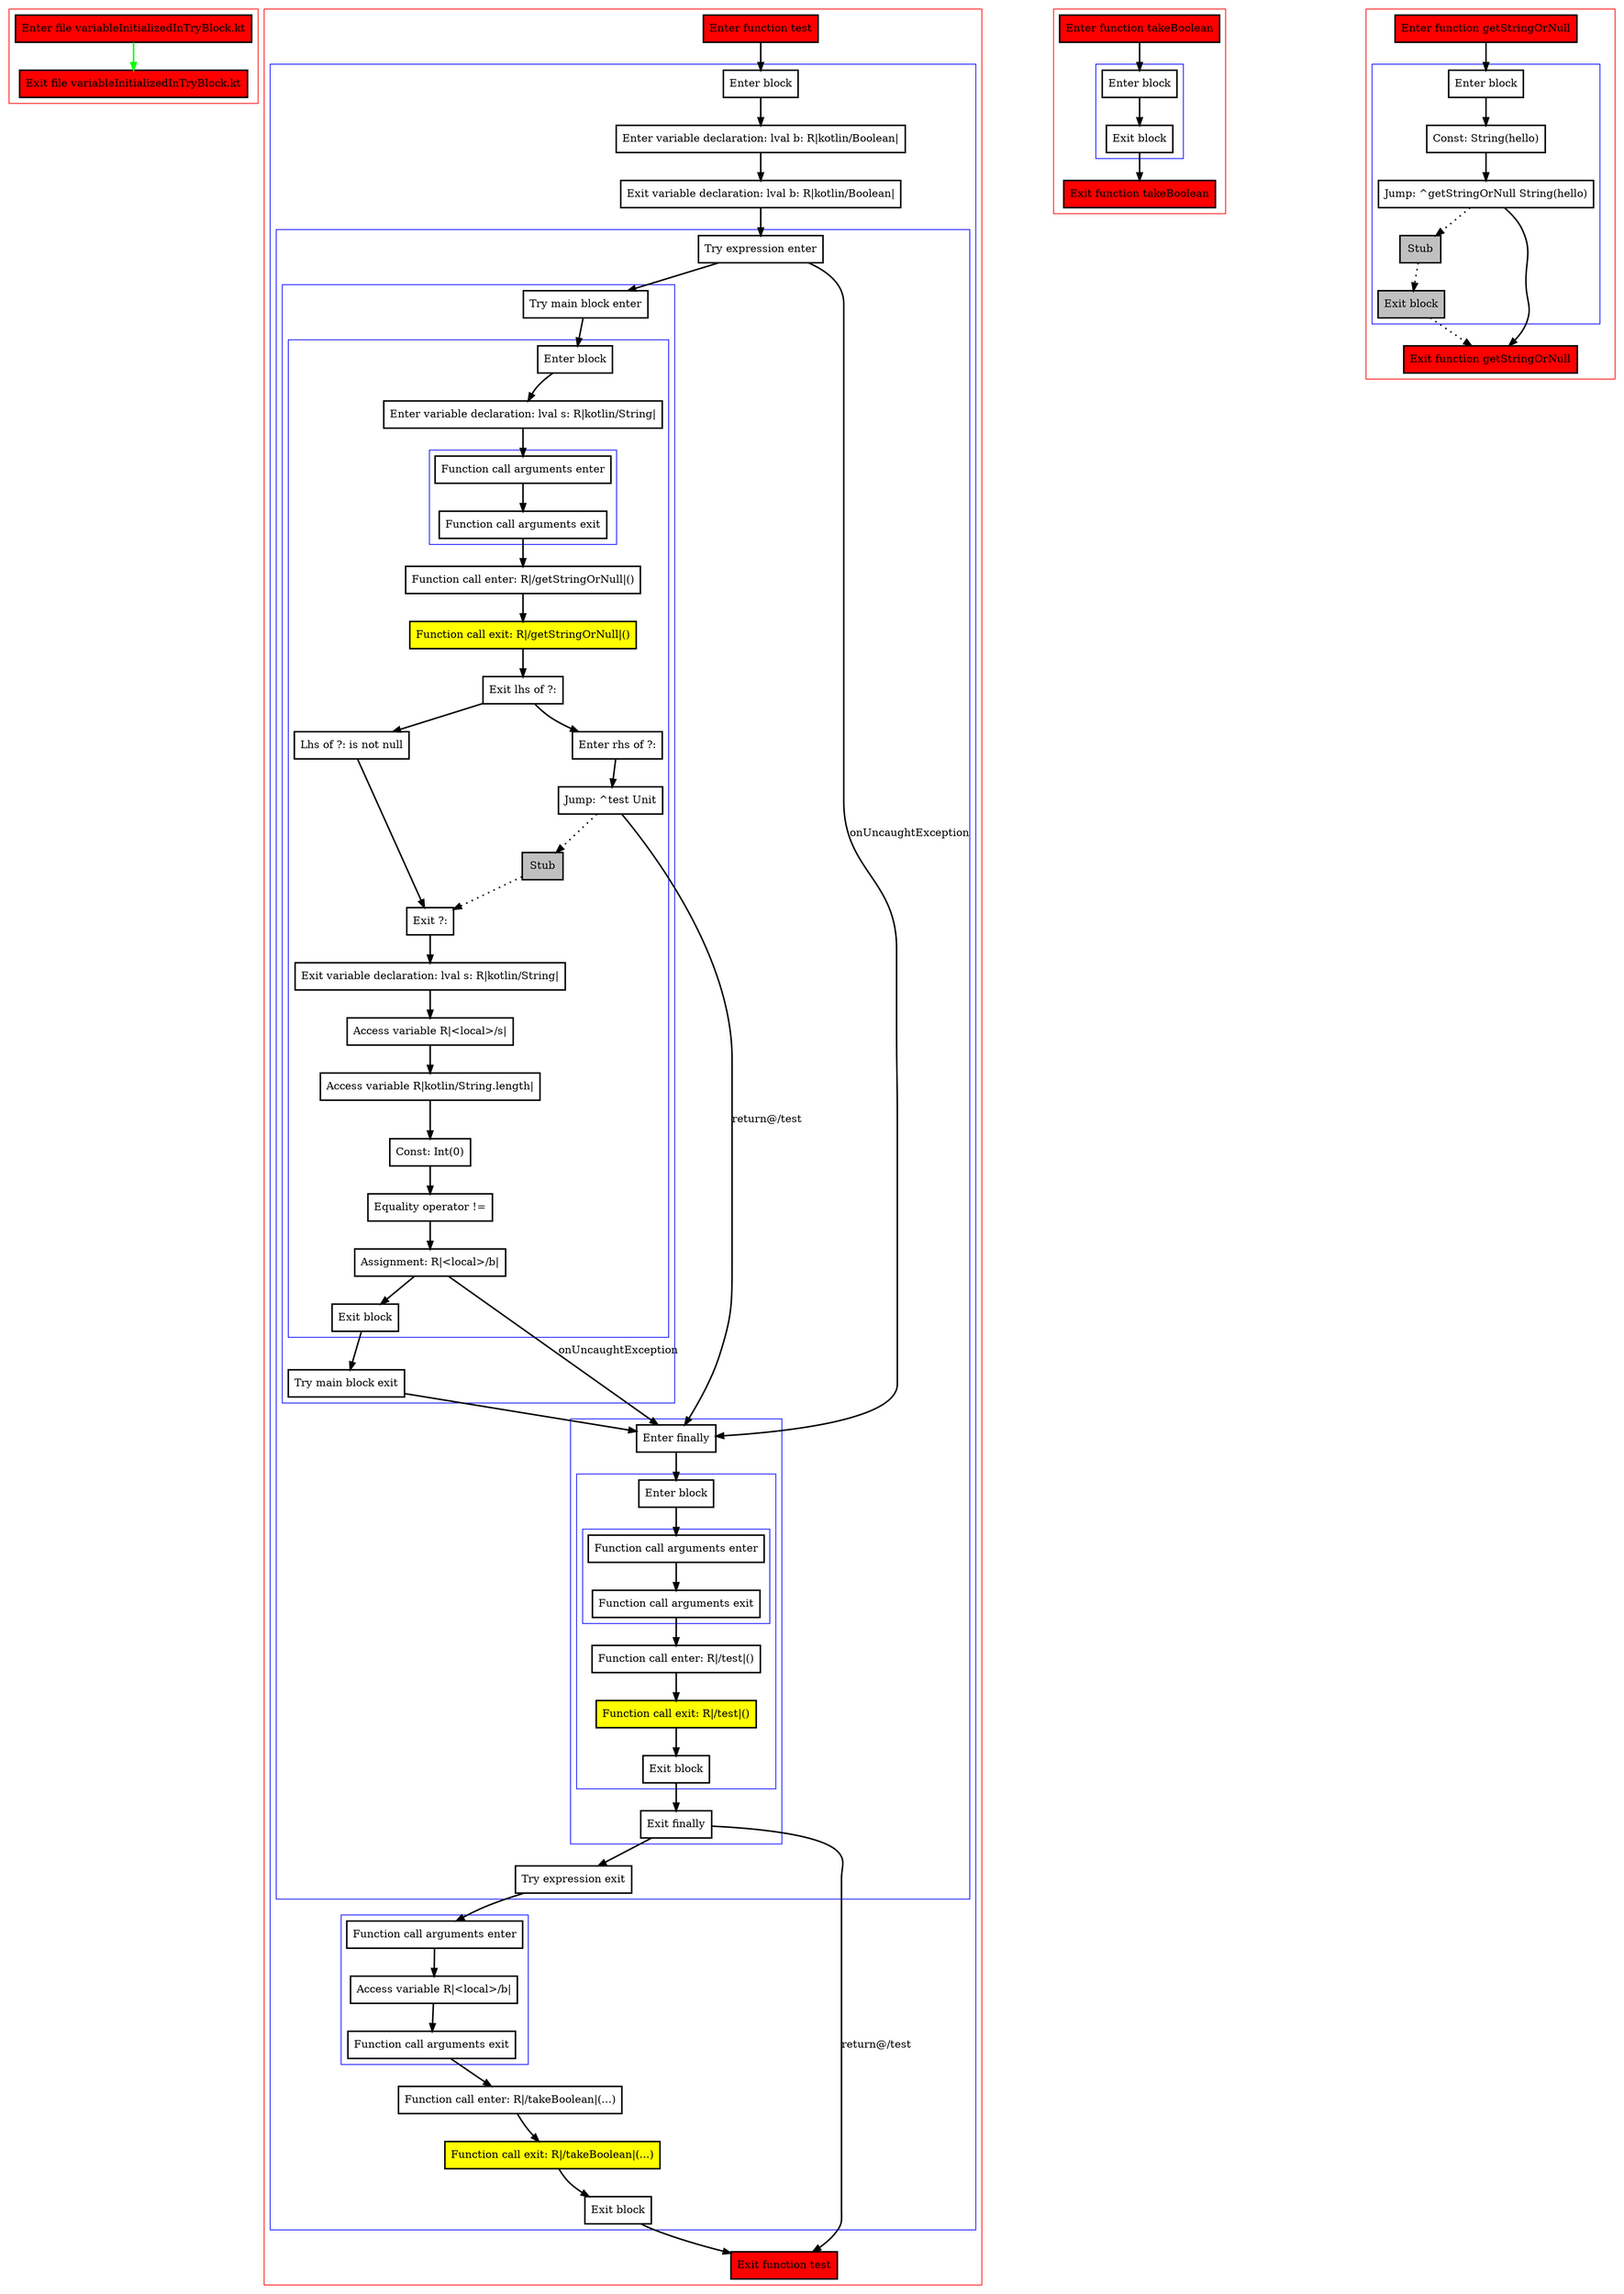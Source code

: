 digraph variableInitializedInTryBlock_kt {
    graph [nodesep=3]
    node [shape=box penwidth=2]
    edge [penwidth=2]

    subgraph cluster_0 {
        color=red
        0 [label="Enter file variableInitializedInTryBlock.kt" style="filled" fillcolor=red];
        1 [label="Exit file variableInitializedInTryBlock.kt" style="filled" fillcolor=red];
    }
    0 -> {1} [color=green];

    subgraph cluster_1 {
        color=red
        2 [label="Enter function test" style="filled" fillcolor=red];
        subgraph cluster_2 {
            color=blue
            3 [label="Enter block"];
            4 [label="Enter variable declaration: lval b: R|kotlin/Boolean|"];
            5 [label="Exit variable declaration: lval b: R|kotlin/Boolean|"];
            subgraph cluster_3 {
                color=blue
                6 [label="Try expression enter"];
                subgraph cluster_4 {
                    color=blue
                    7 [label="Try main block enter"];
                    subgraph cluster_5 {
                        color=blue
                        8 [label="Enter block"];
                        9 [label="Enter variable declaration: lval s: R|kotlin/String|"];
                        subgraph cluster_6 {
                            color=blue
                            10 [label="Function call arguments enter"];
                            11 [label="Function call arguments exit"];
                        }
                        12 [label="Function call enter: R|/getStringOrNull|()"];
                        13 [label="Function call exit: R|/getStringOrNull|()" style="filled" fillcolor=yellow];
                        14 [label="Exit lhs of ?:"];
                        15 [label="Enter rhs of ?:"];
                        16 [label="Jump: ^test Unit"];
                        17 [label="Stub" style="filled" fillcolor=gray];
                        18 [label="Lhs of ?: is not null"];
                        19 [label="Exit ?:"];
                        20 [label="Exit variable declaration: lval s: R|kotlin/String|"];
                        21 [label="Access variable R|<local>/s|"];
                        22 [label="Access variable R|kotlin/String.length|"];
                        23 [label="Const: Int(0)"];
                        24 [label="Equality operator !="];
                        25 [label="Assignment: R|<local>/b|"];
                        26 [label="Exit block"];
                    }
                    27 [label="Try main block exit"];
                }
                subgraph cluster_7 {
                    color=blue
                    28 [label="Enter finally"];
                    subgraph cluster_8 {
                        color=blue
                        29 [label="Enter block"];
                        subgraph cluster_9 {
                            color=blue
                            30 [label="Function call arguments enter"];
                            31 [label="Function call arguments exit"];
                        }
                        32 [label="Function call enter: R|/test|()"];
                        33 [label="Function call exit: R|/test|()" style="filled" fillcolor=yellow];
                        34 [label="Exit block"];
                    }
                    35 [label="Exit finally"];
                }
                36 [label="Try expression exit"];
            }
            subgraph cluster_10 {
                color=blue
                37 [label="Function call arguments enter"];
                38 [label="Access variable R|<local>/b|"];
                39 [label="Function call arguments exit"];
            }
            40 [label="Function call enter: R|/takeBoolean|(...)"];
            41 [label="Function call exit: R|/takeBoolean|(...)" style="filled" fillcolor=yellow];
            42 [label="Exit block"];
        }
        43 [label="Exit function test" style="filled" fillcolor=red];
    }
    2 -> {3};
    3 -> {4};
    4 -> {5};
    5 -> {6};
    6 -> {7};
    6 -> {28} [label="onUncaughtException"];
    7 -> {8};
    8 -> {9};
    9 -> {10};
    10 -> {11};
    11 -> {12};
    12 -> {13};
    13 -> {14};
    14 -> {15 18};
    15 -> {16};
    16 -> {28} [label="return@/test"];
    16 -> {17} [style=dotted];
    17 -> {19} [style=dotted];
    18 -> {19};
    19 -> {20};
    20 -> {21};
    21 -> {22};
    22 -> {23};
    23 -> {24};
    24 -> {25};
    25 -> {26};
    25 -> {28} [label="onUncaughtException"];
    26 -> {27};
    27 -> {28};
    28 -> {29};
    29 -> {30};
    30 -> {31};
    31 -> {32};
    32 -> {33};
    33 -> {34};
    34 -> {35};
    35 -> {36};
    35 -> {43} [label="return@/test"];
    36 -> {37};
    37 -> {38};
    38 -> {39};
    39 -> {40};
    40 -> {41};
    41 -> {42};
    42 -> {43};

    subgraph cluster_11 {
        color=red
        44 [label="Enter function takeBoolean" style="filled" fillcolor=red];
        subgraph cluster_12 {
            color=blue
            45 [label="Enter block"];
            46 [label="Exit block"];
        }
        47 [label="Exit function takeBoolean" style="filled" fillcolor=red];
    }
    44 -> {45};
    45 -> {46};
    46 -> {47};

    subgraph cluster_13 {
        color=red
        48 [label="Enter function getStringOrNull" style="filled" fillcolor=red];
        subgraph cluster_14 {
            color=blue
            49 [label="Enter block"];
            50 [label="Const: String(hello)"];
            51 [label="Jump: ^getStringOrNull String(hello)"];
            52 [label="Stub" style="filled" fillcolor=gray];
            53 [label="Exit block" style="filled" fillcolor=gray];
        }
        54 [label="Exit function getStringOrNull" style="filled" fillcolor=red];
    }
    48 -> {49};
    49 -> {50};
    50 -> {51};
    51 -> {54};
    51 -> {52} [style=dotted];
    52 -> {53} [style=dotted];
    53 -> {54} [style=dotted];

}
